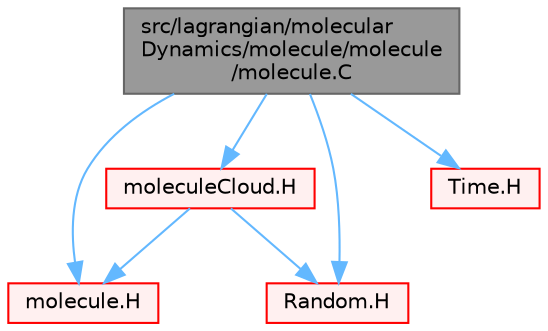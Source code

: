 digraph "src/lagrangian/molecularDynamics/molecule/molecule/molecule.C"
{
 // LATEX_PDF_SIZE
  bgcolor="transparent";
  edge [fontname=Helvetica,fontsize=10,labelfontname=Helvetica,labelfontsize=10];
  node [fontname=Helvetica,fontsize=10,shape=box,height=0.2,width=0.4];
  Node1 [id="Node000001",label="src/lagrangian/molecular\lDynamics/molecule/molecule\l/molecule.C",height=0.2,width=0.4,color="gray40", fillcolor="grey60", style="filled", fontcolor="black",tooltip=" "];
  Node1 -> Node2 [id="edge1_Node000001_Node000002",color="steelblue1",style="solid",tooltip=" "];
  Node2 [id="Node000002",label="moleculeCloud.H",height=0.2,width=0.4,color="red", fillcolor="#FFF0F0", style="filled",URL="$moleculeCloud_8H.html",tooltip=" "];
  Node2 -> Node288 [id="edge2_Node000002_Node000288",color="steelblue1",style="solid",tooltip=" "];
  Node288 [id="Node000288",label="molecule.H",height=0.2,width=0.4,color="red", fillcolor="#FFF0F0", style="filled",URL="$molecule_8H.html",tooltip=" "];
  Node2 -> Node317 [id="edge3_Node000002_Node000317",color="steelblue1",style="solid",tooltip=" "];
  Node317 [id="Node000317",label="Random.H",height=0.2,width=0.4,color="red", fillcolor="#FFF0F0", style="filled",URL="$Random_8H.html",tooltip=" "];
  Node1 -> Node288 [id="edge4_Node000001_Node000288",color="steelblue1",style="solid",tooltip=" "];
  Node1 -> Node317 [id="edge5_Node000001_Node000317",color="steelblue1",style="solid",tooltip=" "];
  Node1 -> Node336 [id="edge6_Node000001_Node000336",color="steelblue1",style="solid",tooltip=" "];
  Node336 [id="Node000336",label="Time.H",height=0.2,width=0.4,color="red", fillcolor="#FFF0F0", style="filled",URL="$Time_8H.html",tooltip=" "];
}
